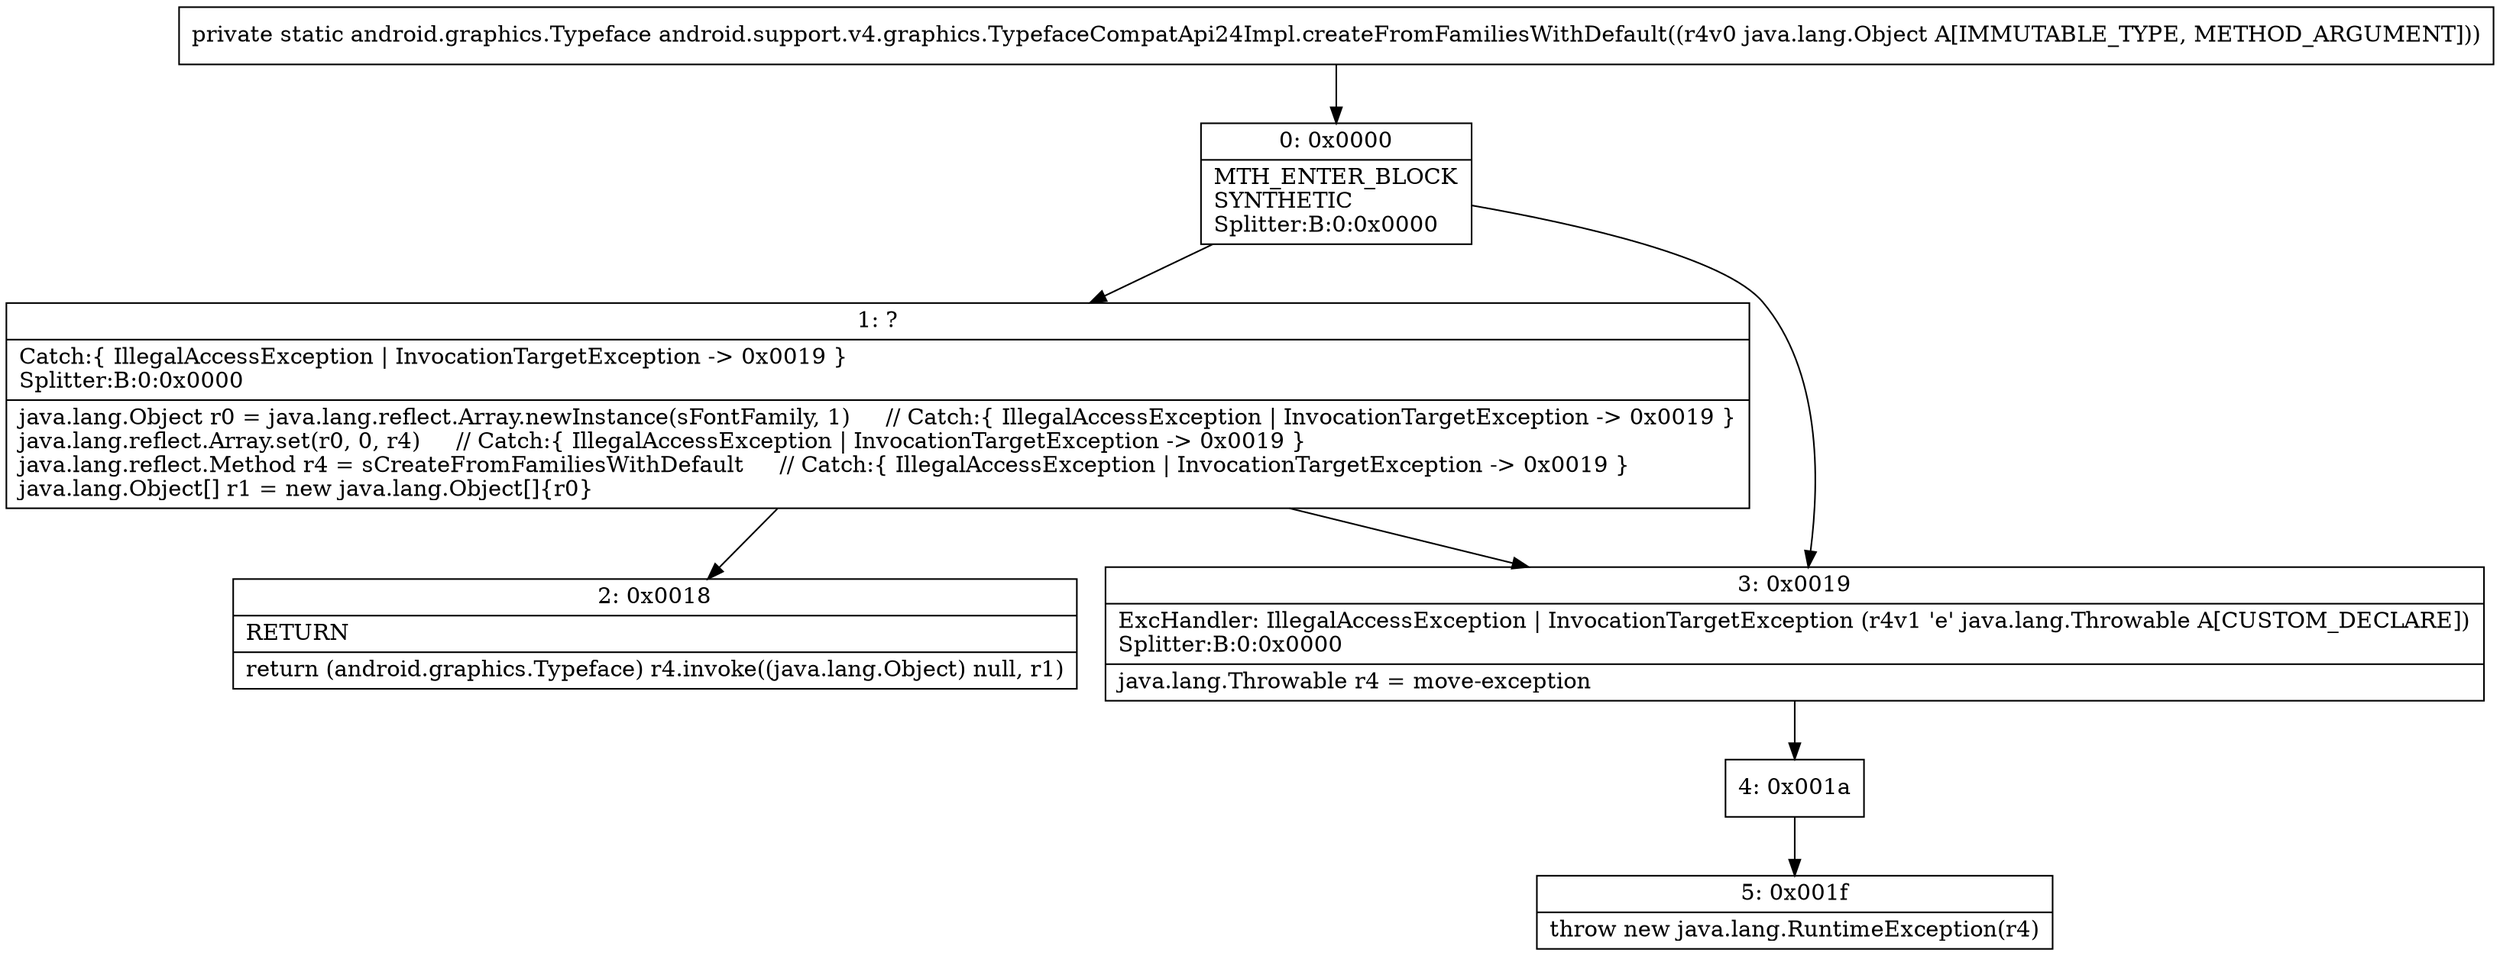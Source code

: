 digraph "CFG forandroid.support.v4.graphics.TypefaceCompatApi24Impl.createFromFamiliesWithDefault(Ljava\/lang\/Object;)Landroid\/graphics\/Typeface;" {
Node_0 [shape=record,label="{0\:\ 0x0000|MTH_ENTER_BLOCK\lSYNTHETIC\lSplitter:B:0:0x0000\l}"];
Node_1 [shape=record,label="{1\:\ ?|Catch:\{ IllegalAccessException \| InvocationTargetException \-\> 0x0019 \}\lSplitter:B:0:0x0000\l|java.lang.Object r0 = java.lang.reflect.Array.newInstance(sFontFamily, 1)     \/\/ Catch:\{ IllegalAccessException \| InvocationTargetException \-\> 0x0019 \}\ljava.lang.reflect.Array.set(r0, 0, r4)     \/\/ Catch:\{ IllegalAccessException \| InvocationTargetException \-\> 0x0019 \}\ljava.lang.reflect.Method r4 = sCreateFromFamiliesWithDefault     \/\/ Catch:\{ IllegalAccessException \| InvocationTargetException \-\> 0x0019 \}\ljava.lang.Object[] r1 = new java.lang.Object[]\{r0\}\l}"];
Node_2 [shape=record,label="{2\:\ 0x0018|RETURN\l|return (android.graphics.Typeface) r4.invoke((java.lang.Object) null, r1)\l}"];
Node_3 [shape=record,label="{3\:\ 0x0019|ExcHandler: IllegalAccessException \| InvocationTargetException (r4v1 'e' java.lang.Throwable A[CUSTOM_DECLARE])\lSplitter:B:0:0x0000\l|java.lang.Throwable r4 = move\-exception\l}"];
Node_4 [shape=record,label="{4\:\ 0x001a}"];
Node_5 [shape=record,label="{5\:\ 0x001f|throw new java.lang.RuntimeException(r4)\l}"];
MethodNode[shape=record,label="{private static android.graphics.Typeface android.support.v4.graphics.TypefaceCompatApi24Impl.createFromFamiliesWithDefault((r4v0 java.lang.Object A[IMMUTABLE_TYPE, METHOD_ARGUMENT])) }"];
MethodNode -> Node_0;
Node_0 -> Node_1;
Node_0 -> Node_3;
Node_1 -> Node_2;
Node_1 -> Node_3;
Node_3 -> Node_4;
Node_4 -> Node_5;
}

